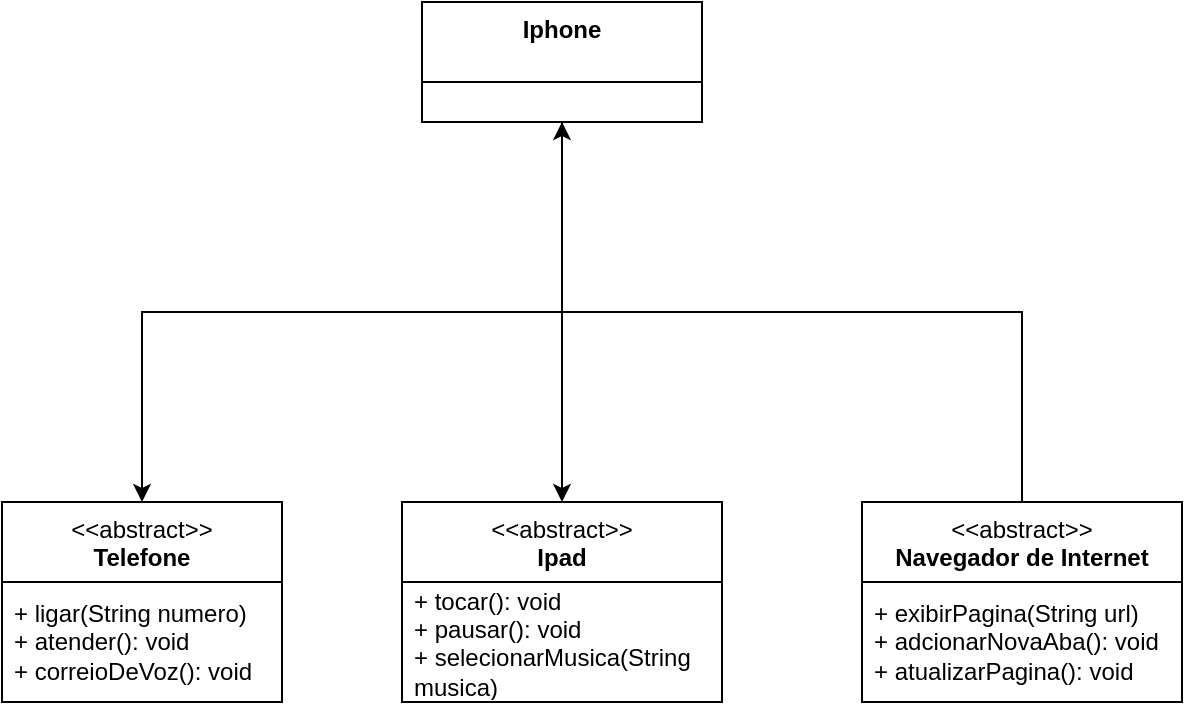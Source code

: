 <mxfile version="24.6.4" type="github">
  <diagram name="Página-1" id="oXakhC1TmSf3ep0skeQ1">
    <mxGraphModel dx="993" dy="1606" grid="1" gridSize="10" guides="1" tooltips="1" connect="1" arrows="1" fold="1" page="1" pageScale="1" pageWidth="827" pageHeight="1169" math="0" shadow="0">
      <root>
        <mxCell id="0" />
        <mxCell id="1" parent="0" />
        <mxCell id="zC4cPMUoiZVNZGJ5EED5-3" value="&amp;lt;&amp;lt;abstract&amp;gt;&amp;gt;&lt;br&gt;&lt;b&gt;Telefone&lt;/b&gt;" style="swimlane;fontStyle=0;align=center;verticalAlign=top;childLayout=stackLayout;horizontal=1;startSize=40;horizontalStack=0;resizeParent=1;resizeParentMax=0;resizeLast=0;collapsible=0;marginBottom=0;html=1;whiteSpace=wrap;" parent="1" vertex="1">
          <mxGeometry x="130" y="140" width="140" height="100" as="geometry" />
        </mxCell>
        <mxCell id="zC4cPMUoiZVNZGJ5EED5-4" value="+ ligar(String numero)&lt;div&gt;+ atender(): void&lt;/div&gt;&lt;div&gt;+ correioDeVoz(): void&lt;/div&gt;" style="text;html=1;strokeColor=none;fillColor=none;align=left;verticalAlign=middle;spacingLeft=4;spacingRight=4;overflow=hidden;rotatable=0;points=[[0,0.5],[1,0.5]];portConstraint=eastwest;whiteSpace=wrap;" parent="zC4cPMUoiZVNZGJ5EED5-3" vertex="1">
          <mxGeometry y="40" width="140" height="60" as="geometry" />
        </mxCell>
        <mxCell id="zC4cPMUoiZVNZGJ5EED5-6" value="&amp;lt;&amp;lt;abstract&amp;gt;&amp;gt;&lt;br&gt;&lt;b&gt;Ipad&lt;/b&gt;" style="swimlane;fontStyle=0;align=center;verticalAlign=top;childLayout=stackLayout;horizontal=1;startSize=40;horizontalStack=0;resizeParent=1;resizeParentMax=0;resizeLast=0;collapsible=0;marginBottom=0;html=1;whiteSpace=wrap;" parent="1" vertex="1">
          <mxGeometry x="330" y="140" width="160" height="100" as="geometry" />
        </mxCell>
        <mxCell id="zC4cPMUoiZVNZGJ5EED5-7" value="+ tocar(): void&lt;div&gt;+ pausar(): void&lt;/div&gt;&lt;div&gt;+ selecionarMusica(String musica)&lt;/div&gt;" style="text;html=1;strokeColor=none;fillColor=none;align=left;verticalAlign=middle;spacingLeft=4;spacingRight=4;overflow=hidden;rotatable=0;points=[[0,0.5],[1,0.5]];portConstraint=eastwest;whiteSpace=wrap;" parent="zC4cPMUoiZVNZGJ5EED5-6" vertex="1">
          <mxGeometry y="40" width="160" height="60" as="geometry" />
        </mxCell>
        <mxCell id="PS32VhlFR5PoLe8zSd68-5" style="edgeStyle=orthogonalEdgeStyle;rounded=0;orthogonalLoop=1;jettySize=auto;html=1;exitX=0.5;exitY=0;exitDx=0;exitDy=0;entryX=0.5;entryY=1;entryDx=0;entryDy=0;" edge="1" parent="1" source="zC4cPMUoiZVNZGJ5EED5-8" target="PS32VhlFR5PoLe8zSd68-1">
          <mxGeometry relative="1" as="geometry" />
        </mxCell>
        <mxCell id="zC4cPMUoiZVNZGJ5EED5-8" value="&amp;lt;&amp;lt;abstract&amp;gt;&amp;gt;&lt;br&gt;&lt;b&gt;Navegador de Internet&lt;/b&gt;" style="swimlane;fontStyle=0;align=center;verticalAlign=top;childLayout=stackLayout;horizontal=1;startSize=40;horizontalStack=0;resizeParent=1;resizeParentMax=0;resizeLast=0;collapsible=0;marginBottom=0;html=1;whiteSpace=wrap;" parent="1" vertex="1">
          <mxGeometry x="560" y="140" width="160" height="100" as="geometry" />
        </mxCell>
        <mxCell id="zC4cPMUoiZVNZGJ5EED5-9" value="+ exibirPagina(String url)&lt;div&gt;+ adcionarNovaAba(): void&lt;/div&gt;&lt;div&gt;+ atualizarPagina(): void&lt;/div&gt;" style="text;html=1;strokeColor=none;fillColor=none;align=left;verticalAlign=middle;spacingLeft=4;spacingRight=4;overflow=hidden;rotatable=0;points=[[0,0.5],[1,0.5]];portConstraint=eastwest;whiteSpace=wrap;" parent="zC4cPMUoiZVNZGJ5EED5-8" vertex="1">
          <mxGeometry y="40" width="160" height="60" as="geometry" />
        </mxCell>
        <mxCell id="PS32VhlFR5PoLe8zSd68-3" style="edgeStyle=orthogonalEdgeStyle;rounded=0;orthogonalLoop=1;jettySize=auto;html=1;exitX=0.5;exitY=1;exitDx=0;exitDy=0;" edge="1" parent="1" source="PS32VhlFR5PoLe8zSd68-1" target="zC4cPMUoiZVNZGJ5EED5-3">
          <mxGeometry relative="1" as="geometry" />
        </mxCell>
        <mxCell id="PS32VhlFR5PoLe8zSd68-4" style="edgeStyle=orthogonalEdgeStyle;rounded=0;orthogonalLoop=1;jettySize=auto;html=1;entryX=0.5;entryY=0;entryDx=0;entryDy=0;exitX=0.5;exitY=1;exitDx=0;exitDy=0;" edge="1" parent="1" source="PS32VhlFR5PoLe8zSd68-1" target="zC4cPMUoiZVNZGJ5EED5-6">
          <mxGeometry relative="1" as="geometry">
            <mxPoint x="670" y="40" as="sourcePoint" />
          </mxGeometry>
        </mxCell>
        <mxCell id="PS32VhlFR5PoLe8zSd68-1" value="&lt;b&gt;Iphone&lt;/b&gt;" style="swimlane;fontStyle=0;align=center;verticalAlign=top;childLayout=stackLayout;horizontal=1;startSize=40;horizontalStack=0;resizeParent=1;resizeParentMax=0;resizeLast=0;collapsible=0;marginBottom=0;html=1;whiteSpace=wrap;" vertex="1" parent="1">
          <mxGeometry x="340" y="-110" width="140" height="60" as="geometry" />
        </mxCell>
      </root>
    </mxGraphModel>
  </diagram>
</mxfile>

